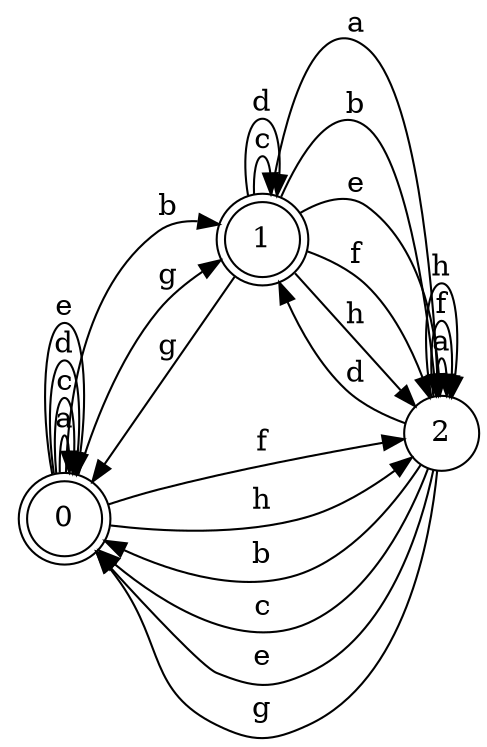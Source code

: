digraph n3_1 {
__start0 [label="" shape="none"];

rankdir=LR;
size="8,5";

s0 [style="rounded,filled", color="black", fillcolor="white" shape="doublecircle", label="0"];
s1 [style="rounded,filled", color="black", fillcolor="white" shape="doublecircle", label="1"];
s2 [style="filled", color="black", fillcolor="white" shape="circle", label="2"];
s0 -> s0 [label="a"];
s0 -> s1 [label="b"];
s0 -> s0 [label="c"];
s0 -> s0 [label="d"];
s0 -> s0 [label="e"];
s0 -> s2 [label="f"];
s0 -> s1 [label="g"];
s0 -> s2 [label="h"];
s1 -> s2 [label="a"];
s1 -> s2 [label="b"];
s1 -> s1 [label="c"];
s1 -> s1 [label="d"];
s1 -> s2 [label="e"];
s1 -> s2 [label="f"];
s1 -> s0 [label="g"];
s1 -> s2 [label="h"];
s2 -> s2 [label="a"];
s2 -> s0 [label="b"];
s2 -> s0 [label="c"];
s2 -> s1 [label="d"];
s2 -> s0 [label="e"];
s2 -> s2 [label="f"];
s2 -> s0 [label="g"];
s2 -> s2 [label="h"];

}
